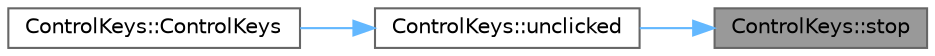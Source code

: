digraph "ControlKeys::stop"
{
 // LATEX_PDF_SIZE
  bgcolor="transparent";
  edge [fontname=Helvetica,fontsize=10,labelfontname=Helvetica,labelfontsize=10];
  node [fontname=Helvetica,fontsize=10,shape=box,height=0.2,width=0.4];
  rankdir="RL";
  Node1 [id="Node000001",label="ControlKeys::stop",height=0.2,width=0.4,color="gray40", fillcolor="grey60", style="filled", fontcolor="black",tooltip="Signal emitted when any button is released."];
  Node1 -> Node2 [id="edge1_Node000001_Node000002",dir="back",color="steelblue1",style="solid",tooltip=" "];
  Node2 [id="Node000002",label="ControlKeys::unclicked",height=0.2,width=0.4,color="grey40", fillcolor="white", style="filled",URL="$class_control_keys.html#a6f9479be6330824c8b0f9ccfc3438fe3",tooltip="Slot for handling button release."];
  Node2 -> Node3 [id="edge2_Node000002_Node000003",dir="back",color="steelblue1",style="solid",tooltip=" "];
  Node3 [id="Node000003",label="ControlKeys::ControlKeys",height=0.2,width=0.4,color="grey40", fillcolor="white", style="filled",URL="$class_control_keys.html#a30a695329fa1e9096607d3460b12e13a",tooltip="Construct a new ControlKeys object."];
}
